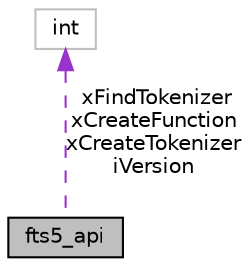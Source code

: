 digraph "fts5_api"
{
 // LATEX_PDF_SIZE
  edge [fontname="Helvetica",fontsize="10",labelfontname="Helvetica",labelfontsize="10"];
  node [fontname="Helvetica",fontsize="10",shape=record];
  Node1 [label="fts5_api",height=0.2,width=0.4,color="black", fillcolor="grey75", style="filled", fontcolor="black",tooltip=" "];
  Node2 -> Node1 [dir="back",color="darkorchid3",fontsize="10",style="dashed",label=" xFindTokenizer\nxCreateFunction\nxCreateTokenizer\niVersion" ];
  Node2 [label="int",height=0.2,width=0.4,color="grey75", fillcolor="white", style="filled",tooltip=" "];
}
